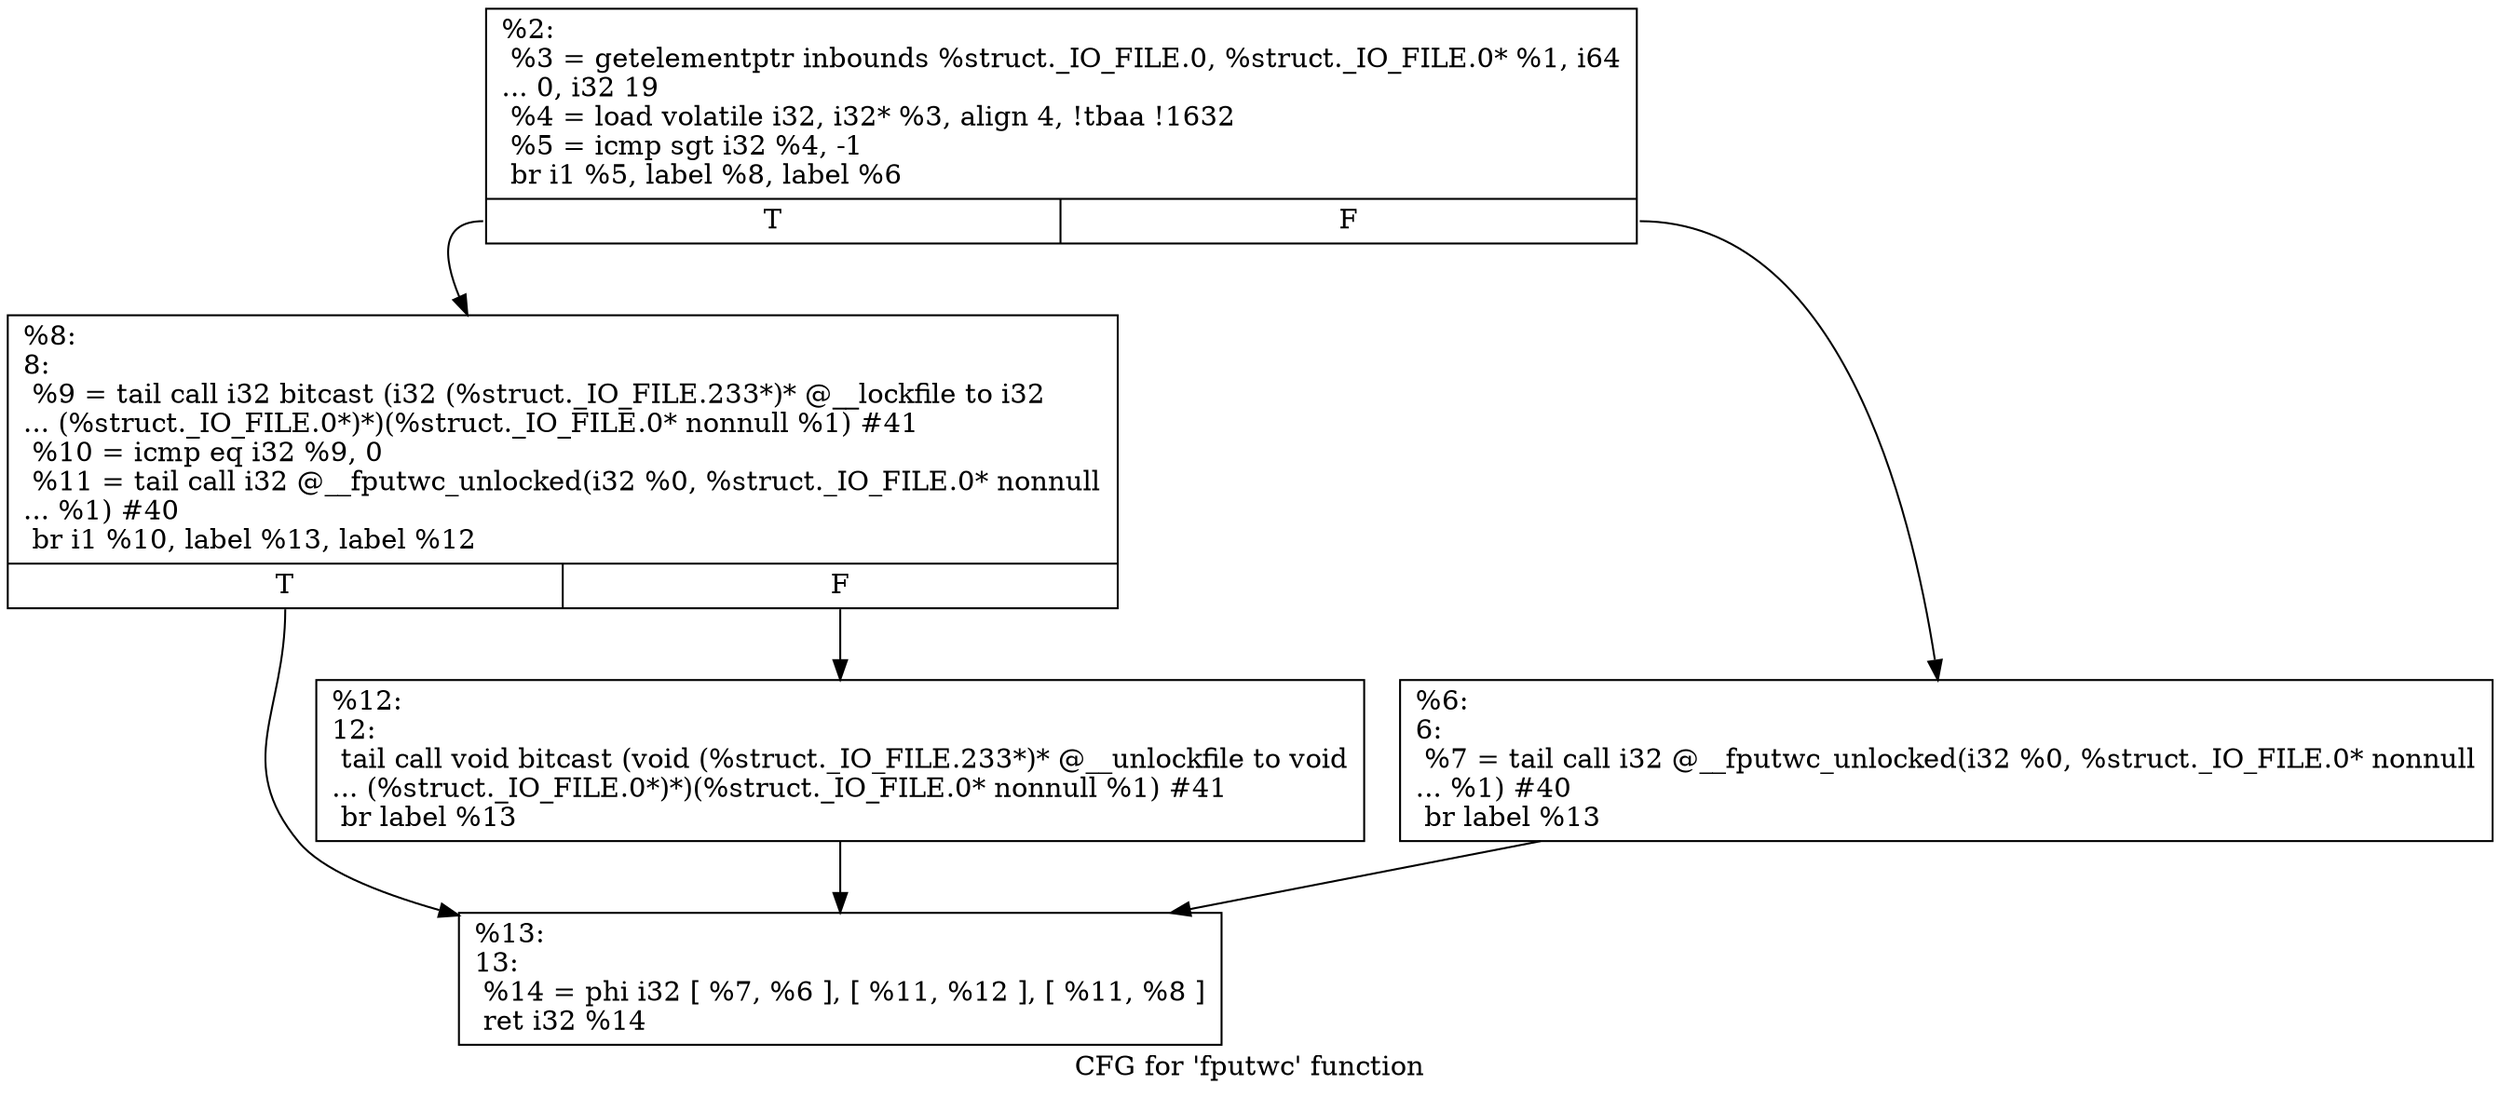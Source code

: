 digraph "CFG for 'fputwc' function" {
	label="CFG for 'fputwc' function";

	Node0x15978d0 [shape=record,label="{%2:\l  %3 = getelementptr inbounds %struct._IO_FILE.0, %struct._IO_FILE.0* %1, i64\l... 0, i32 19\l  %4 = load volatile i32, i32* %3, align 4, !tbaa !1632\l  %5 = icmp sgt i32 %4, -1\l  br i1 %5, label %8, label %6\l|{<s0>T|<s1>F}}"];
	Node0x15978d0:s0 -> Node0x1598110;
	Node0x15978d0:s1 -> Node0x1597920;
	Node0x1597920 [shape=record,label="{%6:\l6:                                                \l  %7 = tail call i32 @__fputwc_unlocked(i32 %0, %struct._IO_FILE.0* nonnull\l... %1) #40\l  br label %13\l}"];
	Node0x1597920 -> Node0x15981b0;
	Node0x1598110 [shape=record,label="{%8:\l8:                                                \l  %9 = tail call i32 bitcast (i32 (%struct._IO_FILE.233*)* @__lockfile to i32\l... (%struct._IO_FILE.0*)*)(%struct._IO_FILE.0* nonnull %1) #41\l  %10 = icmp eq i32 %9, 0\l  %11 = tail call i32 @__fputwc_unlocked(i32 %0, %struct._IO_FILE.0* nonnull\l... %1) #40\l  br i1 %10, label %13, label %12\l|{<s0>T|<s1>F}}"];
	Node0x1598110:s0 -> Node0x15981b0;
	Node0x1598110:s1 -> Node0x1598160;
	Node0x1598160 [shape=record,label="{%12:\l12:                                               \l  tail call void bitcast (void (%struct._IO_FILE.233*)* @__unlockfile to void\l... (%struct._IO_FILE.0*)*)(%struct._IO_FILE.0* nonnull %1) #41\l  br label %13\l}"];
	Node0x1598160 -> Node0x15981b0;
	Node0x15981b0 [shape=record,label="{%13:\l13:                                               \l  %14 = phi i32 [ %7, %6 ], [ %11, %12 ], [ %11, %8 ]\l  ret i32 %14\l}"];
}
